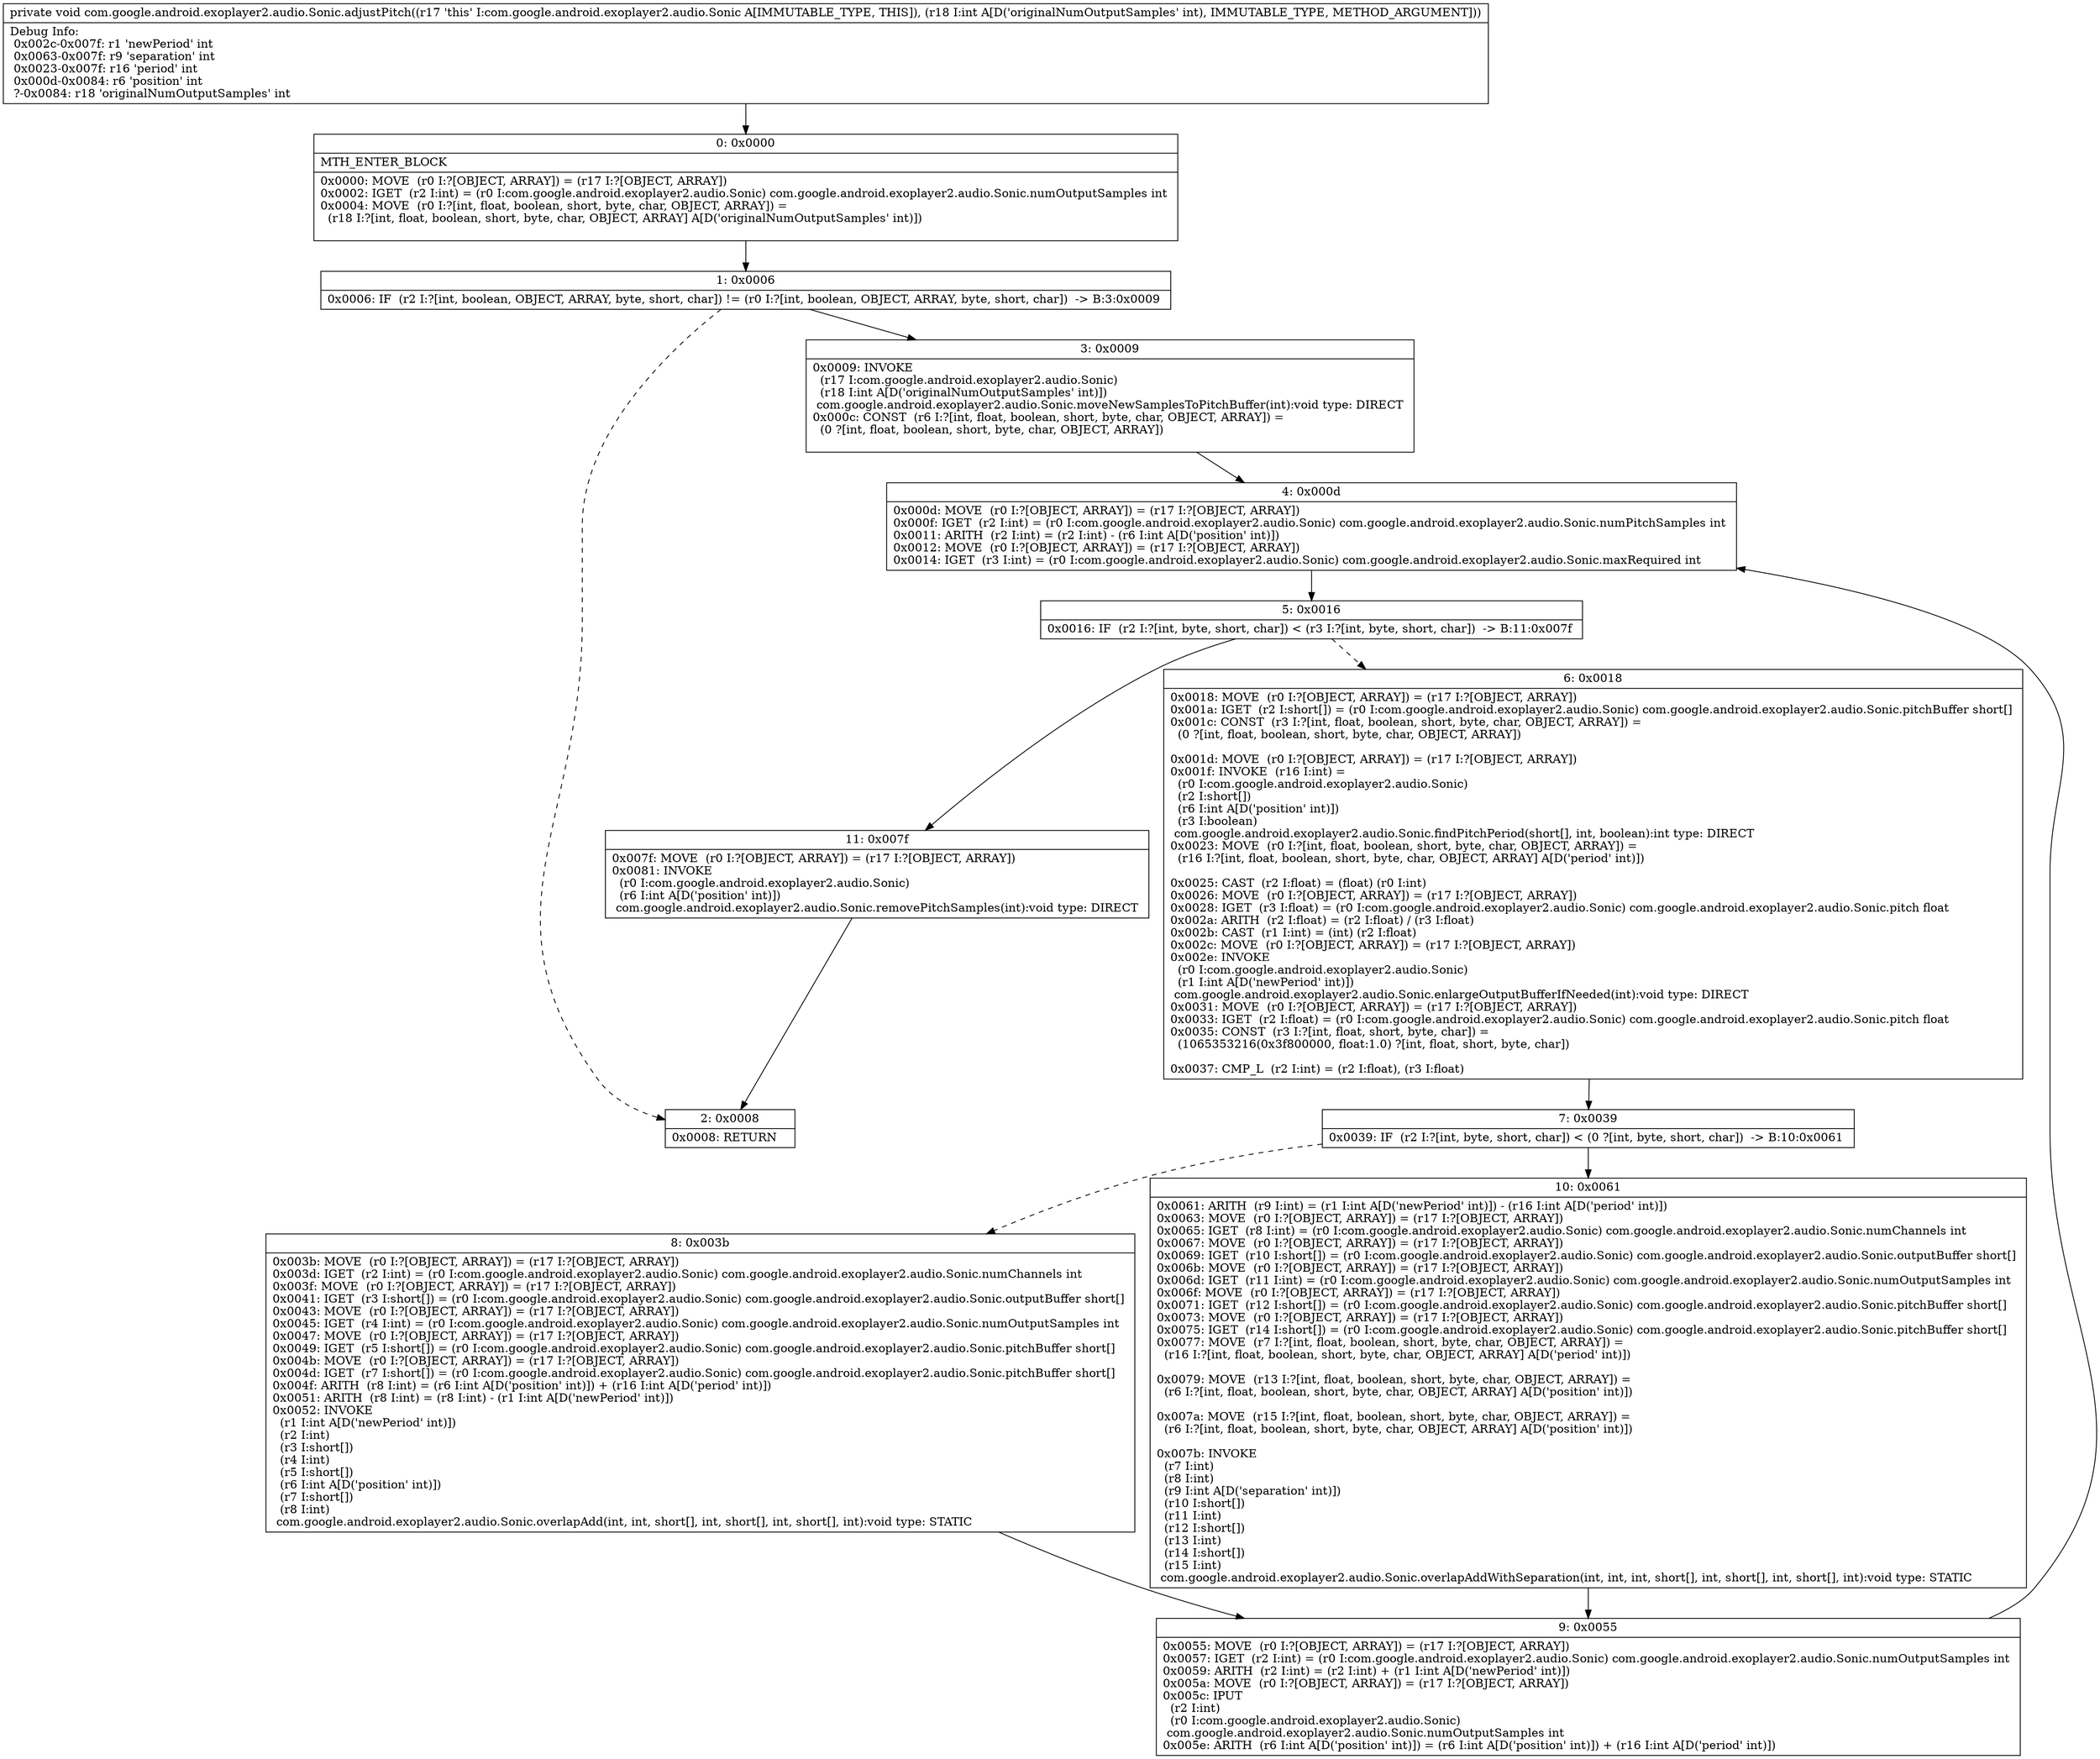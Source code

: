 digraph "CFG forcom.google.android.exoplayer2.audio.Sonic.adjustPitch(I)V" {
Node_0 [shape=record,label="{0\:\ 0x0000|MTH_ENTER_BLOCK\l|0x0000: MOVE  (r0 I:?[OBJECT, ARRAY]) = (r17 I:?[OBJECT, ARRAY]) \l0x0002: IGET  (r2 I:int) = (r0 I:com.google.android.exoplayer2.audio.Sonic) com.google.android.exoplayer2.audio.Sonic.numOutputSamples int \l0x0004: MOVE  (r0 I:?[int, float, boolean, short, byte, char, OBJECT, ARRAY]) = \l  (r18 I:?[int, float, boolean, short, byte, char, OBJECT, ARRAY] A[D('originalNumOutputSamples' int)])\l \l}"];
Node_1 [shape=record,label="{1\:\ 0x0006|0x0006: IF  (r2 I:?[int, boolean, OBJECT, ARRAY, byte, short, char]) != (r0 I:?[int, boolean, OBJECT, ARRAY, byte, short, char])  \-\> B:3:0x0009 \l}"];
Node_2 [shape=record,label="{2\:\ 0x0008|0x0008: RETURN   \l}"];
Node_3 [shape=record,label="{3\:\ 0x0009|0x0009: INVOKE  \l  (r17 I:com.google.android.exoplayer2.audio.Sonic)\l  (r18 I:int A[D('originalNumOutputSamples' int)])\l com.google.android.exoplayer2.audio.Sonic.moveNewSamplesToPitchBuffer(int):void type: DIRECT \l0x000c: CONST  (r6 I:?[int, float, boolean, short, byte, char, OBJECT, ARRAY]) = \l  (0 ?[int, float, boolean, short, byte, char, OBJECT, ARRAY])\l \l}"];
Node_4 [shape=record,label="{4\:\ 0x000d|0x000d: MOVE  (r0 I:?[OBJECT, ARRAY]) = (r17 I:?[OBJECT, ARRAY]) \l0x000f: IGET  (r2 I:int) = (r0 I:com.google.android.exoplayer2.audio.Sonic) com.google.android.exoplayer2.audio.Sonic.numPitchSamples int \l0x0011: ARITH  (r2 I:int) = (r2 I:int) \- (r6 I:int A[D('position' int)]) \l0x0012: MOVE  (r0 I:?[OBJECT, ARRAY]) = (r17 I:?[OBJECT, ARRAY]) \l0x0014: IGET  (r3 I:int) = (r0 I:com.google.android.exoplayer2.audio.Sonic) com.google.android.exoplayer2.audio.Sonic.maxRequired int \l}"];
Node_5 [shape=record,label="{5\:\ 0x0016|0x0016: IF  (r2 I:?[int, byte, short, char]) \< (r3 I:?[int, byte, short, char])  \-\> B:11:0x007f \l}"];
Node_6 [shape=record,label="{6\:\ 0x0018|0x0018: MOVE  (r0 I:?[OBJECT, ARRAY]) = (r17 I:?[OBJECT, ARRAY]) \l0x001a: IGET  (r2 I:short[]) = (r0 I:com.google.android.exoplayer2.audio.Sonic) com.google.android.exoplayer2.audio.Sonic.pitchBuffer short[] \l0x001c: CONST  (r3 I:?[int, float, boolean, short, byte, char, OBJECT, ARRAY]) = \l  (0 ?[int, float, boolean, short, byte, char, OBJECT, ARRAY])\l \l0x001d: MOVE  (r0 I:?[OBJECT, ARRAY]) = (r17 I:?[OBJECT, ARRAY]) \l0x001f: INVOKE  (r16 I:int) = \l  (r0 I:com.google.android.exoplayer2.audio.Sonic)\l  (r2 I:short[])\l  (r6 I:int A[D('position' int)])\l  (r3 I:boolean)\l com.google.android.exoplayer2.audio.Sonic.findPitchPeriod(short[], int, boolean):int type: DIRECT \l0x0023: MOVE  (r0 I:?[int, float, boolean, short, byte, char, OBJECT, ARRAY]) = \l  (r16 I:?[int, float, boolean, short, byte, char, OBJECT, ARRAY] A[D('period' int)])\l \l0x0025: CAST  (r2 I:float) = (float) (r0 I:int) \l0x0026: MOVE  (r0 I:?[OBJECT, ARRAY]) = (r17 I:?[OBJECT, ARRAY]) \l0x0028: IGET  (r3 I:float) = (r0 I:com.google.android.exoplayer2.audio.Sonic) com.google.android.exoplayer2.audio.Sonic.pitch float \l0x002a: ARITH  (r2 I:float) = (r2 I:float) \/ (r3 I:float) \l0x002b: CAST  (r1 I:int) = (int) (r2 I:float) \l0x002c: MOVE  (r0 I:?[OBJECT, ARRAY]) = (r17 I:?[OBJECT, ARRAY]) \l0x002e: INVOKE  \l  (r0 I:com.google.android.exoplayer2.audio.Sonic)\l  (r1 I:int A[D('newPeriod' int)])\l com.google.android.exoplayer2.audio.Sonic.enlargeOutputBufferIfNeeded(int):void type: DIRECT \l0x0031: MOVE  (r0 I:?[OBJECT, ARRAY]) = (r17 I:?[OBJECT, ARRAY]) \l0x0033: IGET  (r2 I:float) = (r0 I:com.google.android.exoplayer2.audio.Sonic) com.google.android.exoplayer2.audio.Sonic.pitch float \l0x0035: CONST  (r3 I:?[int, float, short, byte, char]) = \l  (1065353216(0x3f800000, float:1.0) ?[int, float, short, byte, char])\l \l0x0037: CMP_L  (r2 I:int) = (r2 I:float), (r3 I:float) \l}"];
Node_7 [shape=record,label="{7\:\ 0x0039|0x0039: IF  (r2 I:?[int, byte, short, char]) \< (0 ?[int, byte, short, char])  \-\> B:10:0x0061 \l}"];
Node_8 [shape=record,label="{8\:\ 0x003b|0x003b: MOVE  (r0 I:?[OBJECT, ARRAY]) = (r17 I:?[OBJECT, ARRAY]) \l0x003d: IGET  (r2 I:int) = (r0 I:com.google.android.exoplayer2.audio.Sonic) com.google.android.exoplayer2.audio.Sonic.numChannels int \l0x003f: MOVE  (r0 I:?[OBJECT, ARRAY]) = (r17 I:?[OBJECT, ARRAY]) \l0x0041: IGET  (r3 I:short[]) = (r0 I:com.google.android.exoplayer2.audio.Sonic) com.google.android.exoplayer2.audio.Sonic.outputBuffer short[] \l0x0043: MOVE  (r0 I:?[OBJECT, ARRAY]) = (r17 I:?[OBJECT, ARRAY]) \l0x0045: IGET  (r4 I:int) = (r0 I:com.google.android.exoplayer2.audio.Sonic) com.google.android.exoplayer2.audio.Sonic.numOutputSamples int \l0x0047: MOVE  (r0 I:?[OBJECT, ARRAY]) = (r17 I:?[OBJECT, ARRAY]) \l0x0049: IGET  (r5 I:short[]) = (r0 I:com.google.android.exoplayer2.audio.Sonic) com.google.android.exoplayer2.audio.Sonic.pitchBuffer short[] \l0x004b: MOVE  (r0 I:?[OBJECT, ARRAY]) = (r17 I:?[OBJECT, ARRAY]) \l0x004d: IGET  (r7 I:short[]) = (r0 I:com.google.android.exoplayer2.audio.Sonic) com.google.android.exoplayer2.audio.Sonic.pitchBuffer short[] \l0x004f: ARITH  (r8 I:int) = (r6 I:int A[D('position' int)]) + (r16 I:int A[D('period' int)]) \l0x0051: ARITH  (r8 I:int) = (r8 I:int) \- (r1 I:int A[D('newPeriod' int)]) \l0x0052: INVOKE  \l  (r1 I:int A[D('newPeriod' int)])\l  (r2 I:int)\l  (r3 I:short[])\l  (r4 I:int)\l  (r5 I:short[])\l  (r6 I:int A[D('position' int)])\l  (r7 I:short[])\l  (r8 I:int)\l com.google.android.exoplayer2.audio.Sonic.overlapAdd(int, int, short[], int, short[], int, short[], int):void type: STATIC \l}"];
Node_9 [shape=record,label="{9\:\ 0x0055|0x0055: MOVE  (r0 I:?[OBJECT, ARRAY]) = (r17 I:?[OBJECT, ARRAY]) \l0x0057: IGET  (r2 I:int) = (r0 I:com.google.android.exoplayer2.audio.Sonic) com.google.android.exoplayer2.audio.Sonic.numOutputSamples int \l0x0059: ARITH  (r2 I:int) = (r2 I:int) + (r1 I:int A[D('newPeriod' int)]) \l0x005a: MOVE  (r0 I:?[OBJECT, ARRAY]) = (r17 I:?[OBJECT, ARRAY]) \l0x005c: IPUT  \l  (r2 I:int)\l  (r0 I:com.google.android.exoplayer2.audio.Sonic)\l com.google.android.exoplayer2.audio.Sonic.numOutputSamples int \l0x005e: ARITH  (r6 I:int A[D('position' int)]) = (r6 I:int A[D('position' int)]) + (r16 I:int A[D('period' int)]) \l}"];
Node_10 [shape=record,label="{10\:\ 0x0061|0x0061: ARITH  (r9 I:int) = (r1 I:int A[D('newPeriod' int)]) \- (r16 I:int A[D('period' int)]) \l0x0063: MOVE  (r0 I:?[OBJECT, ARRAY]) = (r17 I:?[OBJECT, ARRAY]) \l0x0065: IGET  (r8 I:int) = (r0 I:com.google.android.exoplayer2.audio.Sonic) com.google.android.exoplayer2.audio.Sonic.numChannels int \l0x0067: MOVE  (r0 I:?[OBJECT, ARRAY]) = (r17 I:?[OBJECT, ARRAY]) \l0x0069: IGET  (r10 I:short[]) = (r0 I:com.google.android.exoplayer2.audio.Sonic) com.google.android.exoplayer2.audio.Sonic.outputBuffer short[] \l0x006b: MOVE  (r0 I:?[OBJECT, ARRAY]) = (r17 I:?[OBJECT, ARRAY]) \l0x006d: IGET  (r11 I:int) = (r0 I:com.google.android.exoplayer2.audio.Sonic) com.google.android.exoplayer2.audio.Sonic.numOutputSamples int \l0x006f: MOVE  (r0 I:?[OBJECT, ARRAY]) = (r17 I:?[OBJECT, ARRAY]) \l0x0071: IGET  (r12 I:short[]) = (r0 I:com.google.android.exoplayer2.audio.Sonic) com.google.android.exoplayer2.audio.Sonic.pitchBuffer short[] \l0x0073: MOVE  (r0 I:?[OBJECT, ARRAY]) = (r17 I:?[OBJECT, ARRAY]) \l0x0075: IGET  (r14 I:short[]) = (r0 I:com.google.android.exoplayer2.audio.Sonic) com.google.android.exoplayer2.audio.Sonic.pitchBuffer short[] \l0x0077: MOVE  (r7 I:?[int, float, boolean, short, byte, char, OBJECT, ARRAY]) = \l  (r16 I:?[int, float, boolean, short, byte, char, OBJECT, ARRAY] A[D('period' int)])\l \l0x0079: MOVE  (r13 I:?[int, float, boolean, short, byte, char, OBJECT, ARRAY]) = \l  (r6 I:?[int, float, boolean, short, byte, char, OBJECT, ARRAY] A[D('position' int)])\l \l0x007a: MOVE  (r15 I:?[int, float, boolean, short, byte, char, OBJECT, ARRAY]) = \l  (r6 I:?[int, float, boolean, short, byte, char, OBJECT, ARRAY] A[D('position' int)])\l \l0x007b: INVOKE  \l  (r7 I:int)\l  (r8 I:int)\l  (r9 I:int A[D('separation' int)])\l  (r10 I:short[])\l  (r11 I:int)\l  (r12 I:short[])\l  (r13 I:int)\l  (r14 I:short[])\l  (r15 I:int)\l com.google.android.exoplayer2.audio.Sonic.overlapAddWithSeparation(int, int, int, short[], int, short[], int, short[], int):void type: STATIC \l}"];
Node_11 [shape=record,label="{11\:\ 0x007f|0x007f: MOVE  (r0 I:?[OBJECT, ARRAY]) = (r17 I:?[OBJECT, ARRAY]) \l0x0081: INVOKE  \l  (r0 I:com.google.android.exoplayer2.audio.Sonic)\l  (r6 I:int A[D('position' int)])\l com.google.android.exoplayer2.audio.Sonic.removePitchSamples(int):void type: DIRECT \l}"];
MethodNode[shape=record,label="{private void com.google.android.exoplayer2.audio.Sonic.adjustPitch((r17 'this' I:com.google.android.exoplayer2.audio.Sonic A[IMMUTABLE_TYPE, THIS]), (r18 I:int A[D('originalNumOutputSamples' int), IMMUTABLE_TYPE, METHOD_ARGUMENT]))  | Debug Info:\l  0x002c\-0x007f: r1 'newPeriod' int\l  0x0063\-0x007f: r9 'separation' int\l  0x0023\-0x007f: r16 'period' int\l  0x000d\-0x0084: r6 'position' int\l  ?\-0x0084: r18 'originalNumOutputSamples' int\l}"];
MethodNode -> Node_0;
Node_0 -> Node_1;
Node_1 -> Node_2[style=dashed];
Node_1 -> Node_3;
Node_3 -> Node_4;
Node_4 -> Node_5;
Node_5 -> Node_6[style=dashed];
Node_5 -> Node_11;
Node_6 -> Node_7;
Node_7 -> Node_8[style=dashed];
Node_7 -> Node_10;
Node_8 -> Node_9;
Node_9 -> Node_4;
Node_10 -> Node_9;
Node_11 -> Node_2;
}

